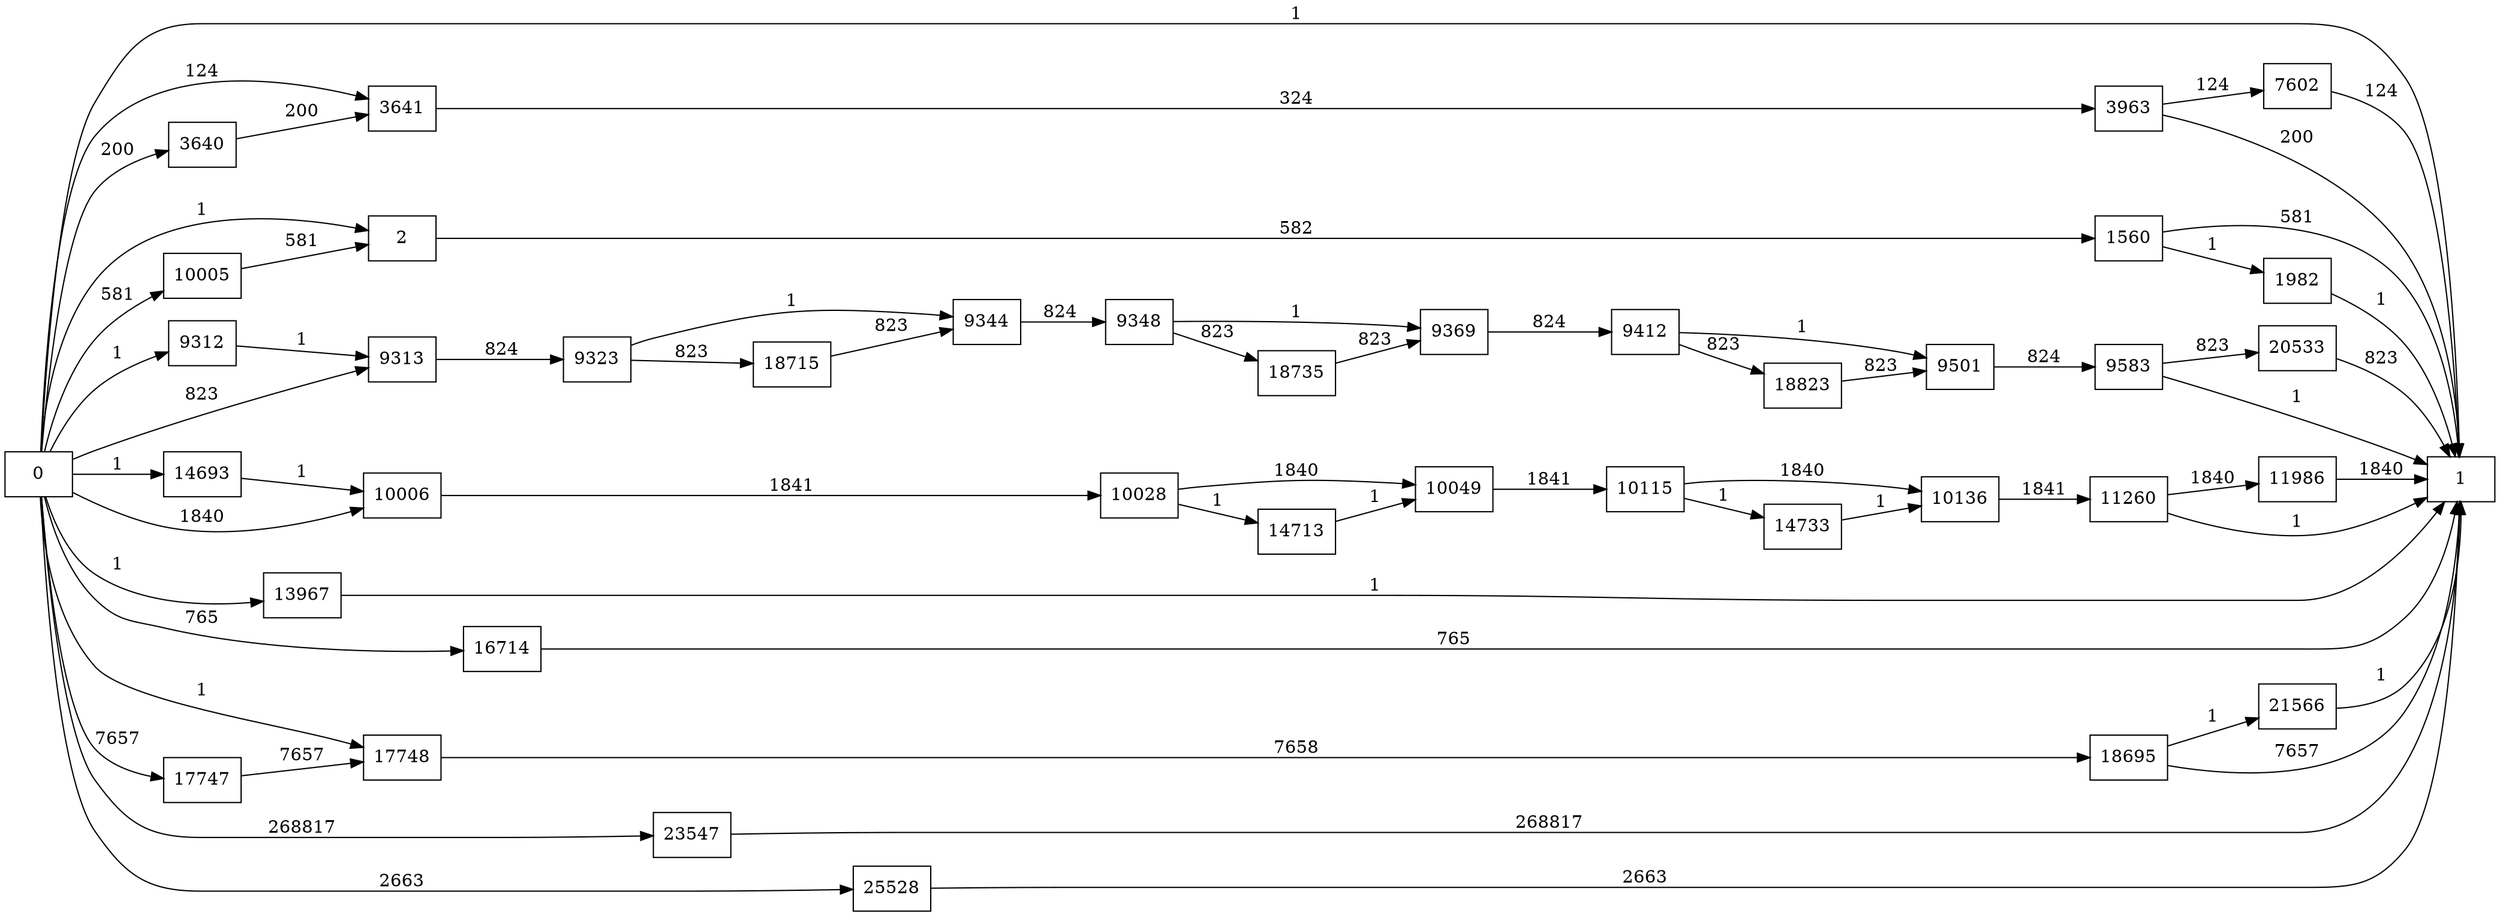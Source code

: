 digraph {
	graph [rankdir=LR]
	node [shape=rectangle]
	2 -> 1560 [label=582]
	1560 -> 1 [label=581]
	1560 -> 1982 [label=1]
	1982 -> 1 [label=1]
	3640 -> 3641 [label=200]
	3641 -> 3963 [label=324]
	3963 -> 1 [label=200]
	3963 -> 7602 [label=124]
	7602 -> 1 [label=124]
	9312 -> 9313 [label=1]
	9313 -> 9323 [label=824]
	9323 -> 9344 [label=1]
	9323 -> 18715 [label=823]
	9344 -> 9348 [label=824]
	9348 -> 9369 [label=1]
	9348 -> 18735 [label=823]
	9369 -> 9412 [label=824]
	9412 -> 9501 [label=1]
	9412 -> 18823 [label=823]
	9501 -> 9583 [label=824]
	9583 -> 1 [label=1]
	9583 -> 20533 [label=823]
	10005 -> 2 [label=581]
	10006 -> 10028 [label=1841]
	10028 -> 10049 [label=1840]
	10028 -> 14713 [label=1]
	10049 -> 10115 [label=1841]
	10115 -> 10136 [label=1840]
	10115 -> 14733 [label=1]
	10136 -> 11260 [label=1841]
	11260 -> 1 [label=1]
	11260 -> 11986 [label=1840]
	11986 -> 1 [label=1840]
	13967 -> 1 [label=1]
	14693 -> 10006 [label=1]
	14713 -> 10049 [label=1]
	14733 -> 10136 [label=1]
	16714 -> 1 [label=765]
	17747 -> 17748 [label=7657]
	17748 -> 18695 [label=7658]
	18695 -> 1 [label=7657]
	18695 -> 21566 [label=1]
	18715 -> 9344 [label=823]
	18735 -> 9369 [label=823]
	18823 -> 9501 [label=823]
	20533 -> 1 [label=823]
	21566 -> 1 [label=1]
	23547 -> 1 [label=268817]
	25528 -> 1 [label=2663]
	0 -> 2 [label=1]
	0 -> 3641 [label=124]
	0 -> 10006 [label=1840]
	0 -> 9313 [label=823]
	0 -> 17748 [label=1]
	0 -> 3640 [label=200]
	0 -> 1 [label=1]
	0 -> 9312 [label=1]
	0 -> 10005 [label=581]
	0 -> 13967 [label=1]
	0 -> 14693 [label=1]
	0 -> 16714 [label=765]
	0 -> 17747 [label=7657]
	0 -> 23547 [label=268817]
	0 -> 25528 [label=2663]
}
